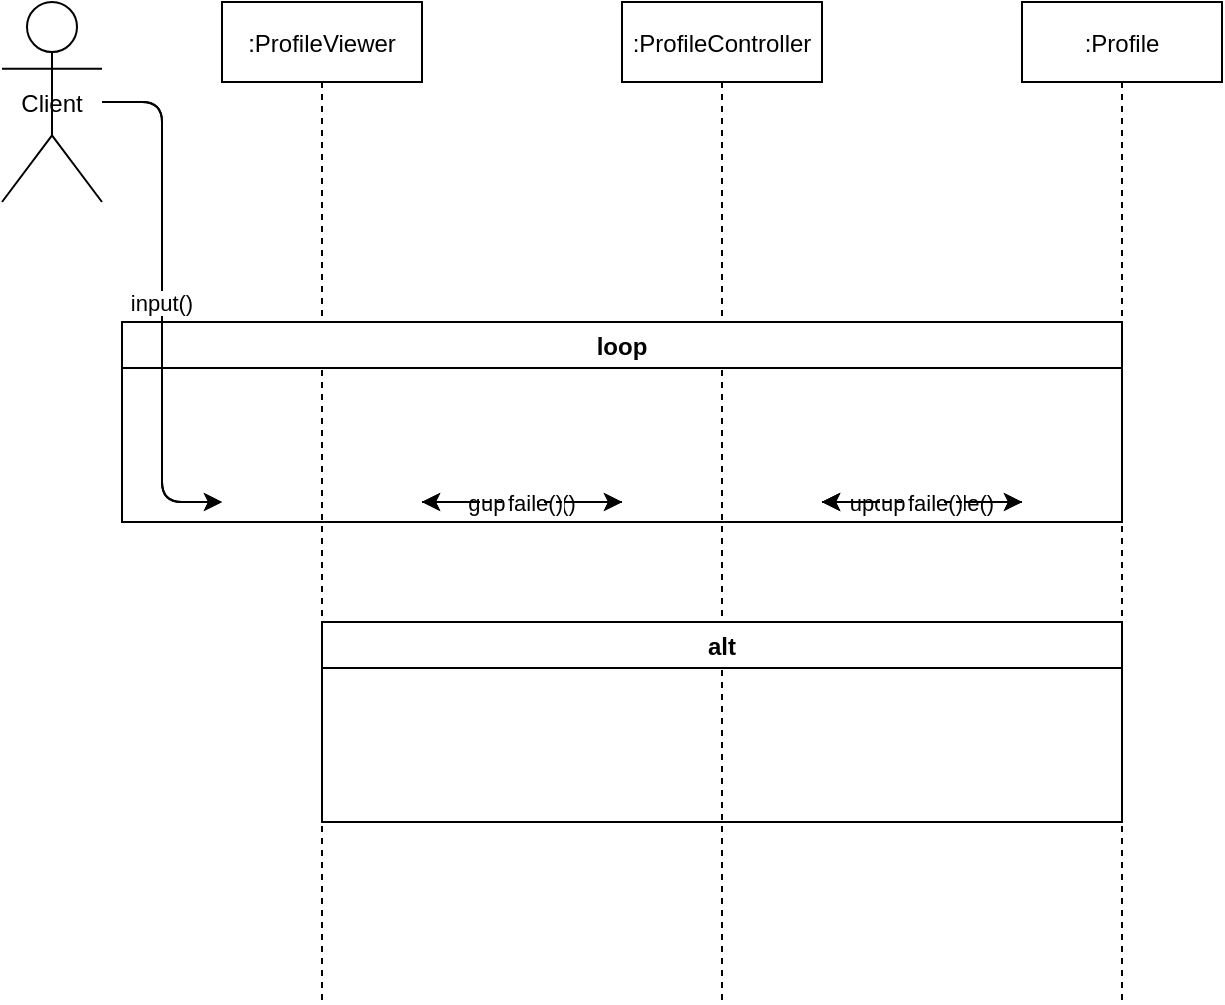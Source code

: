 <?xml version="1.0" encoding="UTF-8"?>
<mxfile>
  <diagram id="sequence-diagram" name="Page-1">
    <mxGraphModel dx="1224" dy="789" grid="1" gridSize="10" guides="1" tooltips="1" connect="1" arrows="1" fold="1" page="1" pageScale="1" pageWidth="827" pageHeight="1169" math="0" shadow="0">
      <root>
        <mxCell id="0"/>
        <mxCell id="1" parent="0"/>
        
        <!-- Client Actor -->
        <mxCell id="2" value="Client" style="shape=umlActor;" vertex="1" parent="1">
          <mxGeometry x="40" y="40" width="50" height="100" as="geometry"/>
        </mxCell>
        
        <!-- Lifelines -->
        <mxCell id="3" value=":ProfileViewer" style="shape=umlLifeline;" vertex="1" parent="1">
          <mxGeometry x="150" y="40" width="100" height="500" as="geometry"/>
        </mxCell>
        
        <mxCell id="4" value=":ProfileController" style="shape=umlLifeline;" vertex="1" parent="1">
          <mxGeometry x="350" y="40" width="100" height="500" as="geometry"/>
        </mxCell>
        
        <mxCell id="5" value=":Profile" style="shape=umlLifeline;" vertex="1" parent="1">
          <mxGeometry x="550" y="40" width="100" height="500" as="geometry"/>
        </mxCell>
        
        <!-- Messages -->
        <mxCell id="6" value="edit()" style="edgeStyle=elbowEdgeStyle;" edge="1" parent="1" source="2" target="3">
          <mxGeometry relative="1" as="geometry"/>
        </mxCell>
        
        <mxCell id="7" value="getProfile()" style="edgeStyle=elbowEdgeStyle;" edge="1" parent="1" source="3" target="4">
          <mxGeometry relative="1" as="geometry"/>
        </mxCell>
        
        <mxCell id="8" value="getInfo()" style="edgeStyle=elbowEdgeStyle;" edge="1" parent="1" source="4" target="5">
          <mxGeometry relative="1" as="geometry"/>
        </mxCell>
        
        <mxCell id="9" value="info" style="dashed=1;" edge="1" parent="1" source="5" target="4">
          <mxGeometry relative="1" as="geometry"/>
        </mxCell>
        
        <mxCell id="10" value="profile" style="dashed=1;" edge="1" parent="1" source="4" target="3">
          <mxGeometry relative="1" as="geometry"/>
        </mxCell>
        
        <!-- Loop Frame -->
        <mxCell id="11" value="loop" style="swimlane;" vertex="1" parent="1">
          <mxGeometry x="100" y="200" width="500" height="100" as="geometry"/>
        </mxCell>
        
        <mxCell id="12" value="input()" style="edgeStyle=elbowEdgeStyle;" edge="1" parent="1" source="2" target="3">
          <mxGeometry relative="1" as="geometry"/>
        </mxCell>
        
        <mxCell id="13" value="update()" style="edgeStyle=elbowEdgeStyle;" edge="1" parent="1" source="3" target="4">
          <mxGeometry relative="1" as="geometry"/>
        </mxCell>
        
        <mxCell id="14" value="updateProfile()" style="edgeStyle=elbowEdgeStyle;" edge="1" parent="1" source="4" target="5">
          <mxGeometry relative="1" as="geometry"/>
        </mxCell>
        
        <mxCell id="15" value="update()" style="edgeStyle=elbowEdgeStyle;" edge="1" parent="1" source="5" target="4">
          <mxGeometry relative="1" as="geometry"/>
        </mxCell>
        
        <!-- Alternative (Alt) Frame -->
        <mxCell id="16" value="alt" style="swimlane;" vertex="1" parent="1">
          <mxGeometry x="200" y="350" width="400" height="100" as="geometry"/>
        </mxCell>
        
        <mxCell id="17" value="fail" style="dashed=1;" edge="1" parent="1" source="5" target="4">
          <mxGeometry relative="1" as="geometry"/>
        </mxCell>
        
        <mxCell id="18" value="fail" style="dashed=1;" edge="1" parent="1" source="4" target="3">
          <mxGeometry relative="1" as="geometry"/>
        </mxCell>
      </root>
    </mxGraphModel>
  </diagram>
</mxfile>
